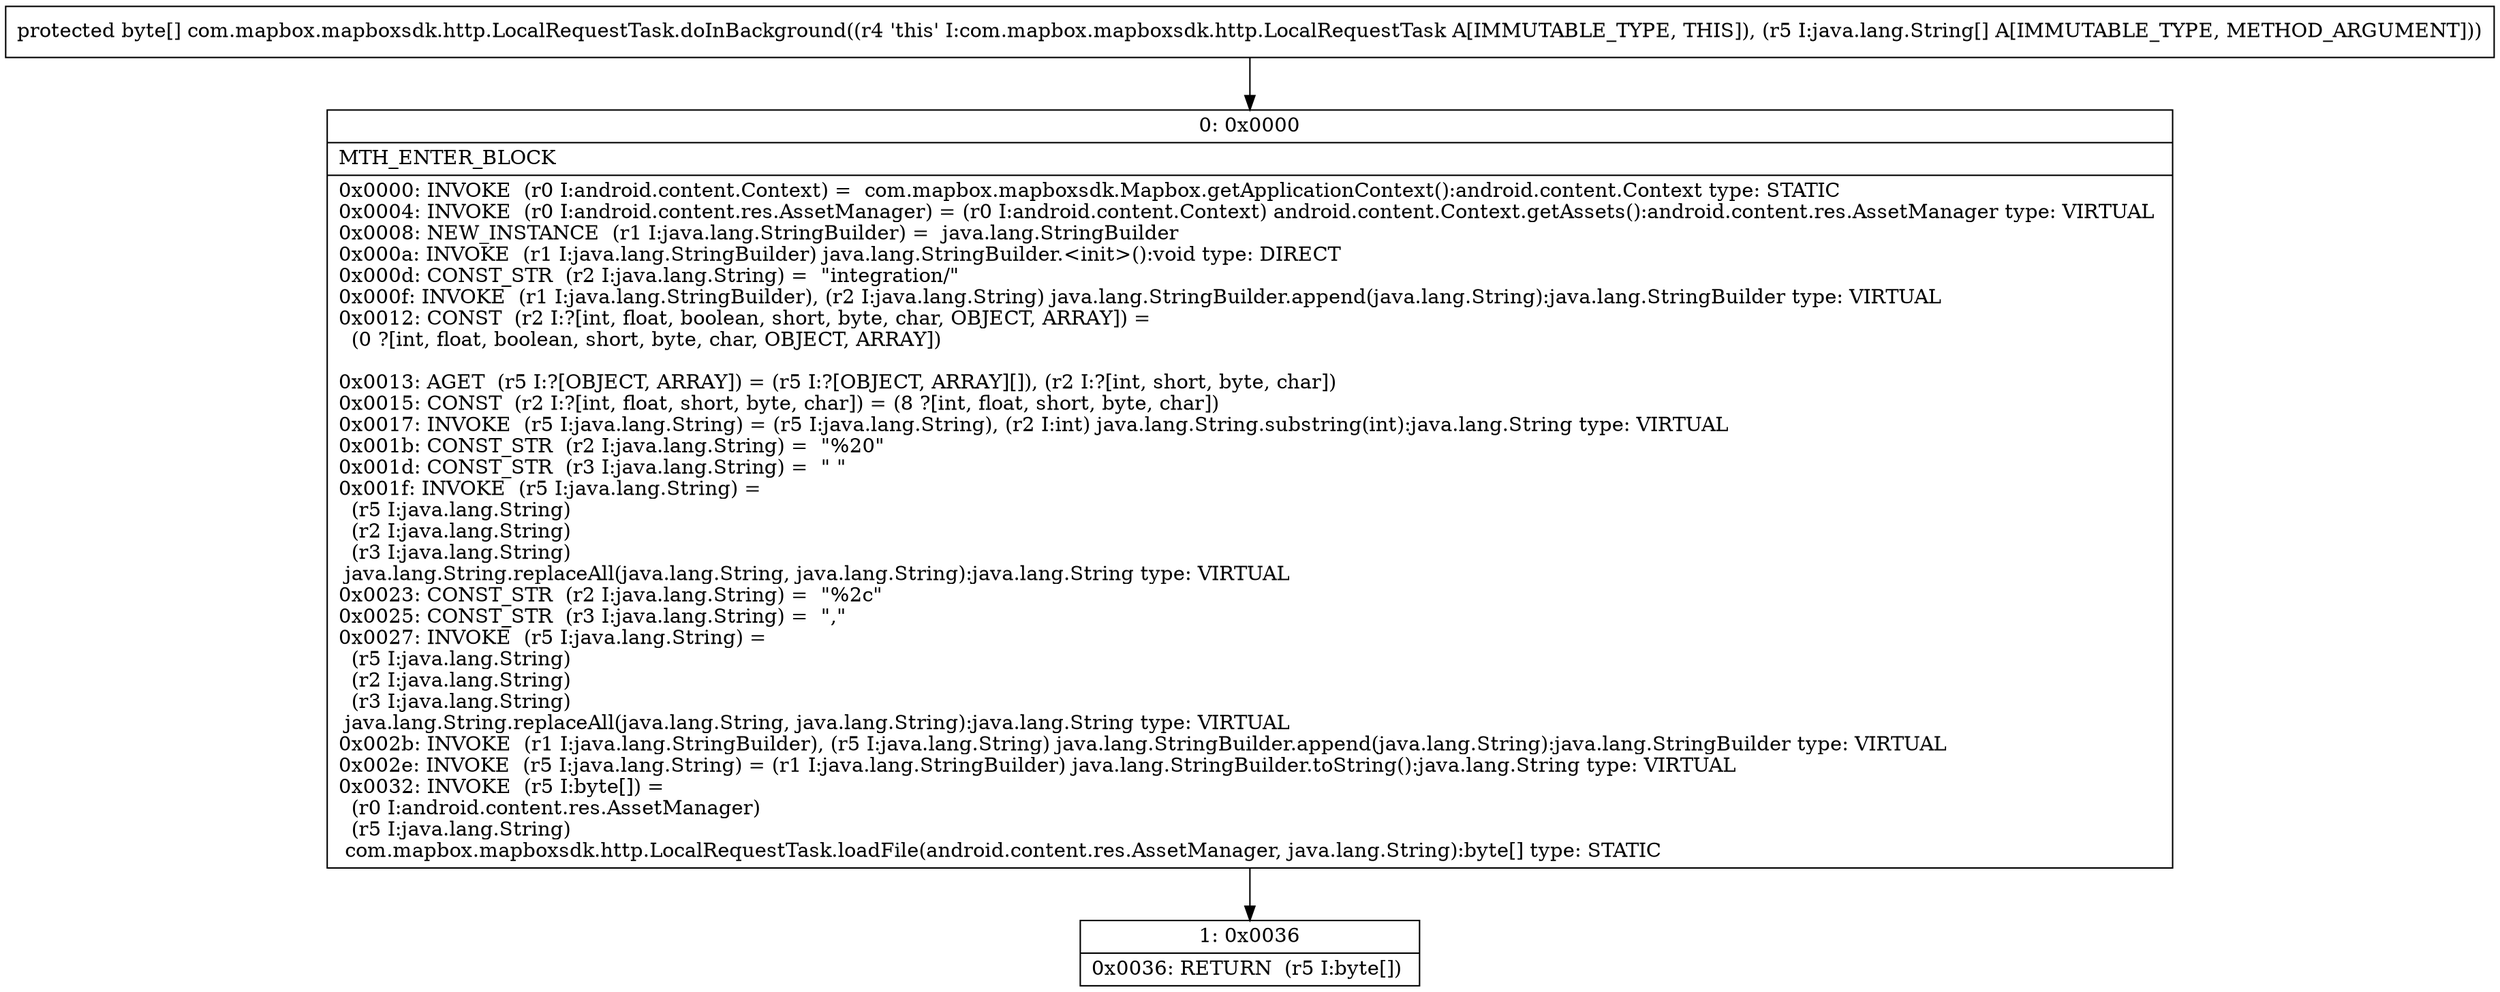 digraph "CFG forcom.mapbox.mapboxsdk.http.LocalRequestTask.doInBackground([Ljava\/lang\/String;)[B" {
Node_0 [shape=record,label="{0\:\ 0x0000|MTH_ENTER_BLOCK\l|0x0000: INVOKE  (r0 I:android.content.Context) =  com.mapbox.mapboxsdk.Mapbox.getApplicationContext():android.content.Context type: STATIC \l0x0004: INVOKE  (r0 I:android.content.res.AssetManager) = (r0 I:android.content.Context) android.content.Context.getAssets():android.content.res.AssetManager type: VIRTUAL \l0x0008: NEW_INSTANCE  (r1 I:java.lang.StringBuilder) =  java.lang.StringBuilder \l0x000a: INVOKE  (r1 I:java.lang.StringBuilder) java.lang.StringBuilder.\<init\>():void type: DIRECT \l0x000d: CONST_STR  (r2 I:java.lang.String) =  \"integration\/\" \l0x000f: INVOKE  (r1 I:java.lang.StringBuilder), (r2 I:java.lang.String) java.lang.StringBuilder.append(java.lang.String):java.lang.StringBuilder type: VIRTUAL \l0x0012: CONST  (r2 I:?[int, float, boolean, short, byte, char, OBJECT, ARRAY]) = \l  (0 ?[int, float, boolean, short, byte, char, OBJECT, ARRAY])\l \l0x0013: AGET  (r5 I:?[OBJECT, ARRAY]) = (r5 I:?[OBJECT, ARRAY][]), (r2 I:?[int, short, byte, char]) \l0x0015: CONST  (r2 I:?[int, float, short, byte, char]) = (8 ?[int, float, short, byte, char]) \l0x0017: INVOKE  (r5 I:java.lang.String) = (r5 I:java.lang.String), (r2 I:int) java.lang.String.substring(int):java.lang.String type: VIRTUAL \l0x001b: CONST_STR  (r2 I:java.lang.String) =  \"%20\" \l0x001d: CONST_STR  (r3 I:java.lang.String) =  \" \" \l0x001f: INVOKE  (r5 I:java.lang.String) = \l  (r5 I:java.lang.String)\l  (r2 I:java.lang.String)\l  (r3 I:java.lang.String)\l java.lang.String.replaceAll(java.lang.String, java.lang.String):java.lang.String type: VIRTUAL \l0x0023: CONST_STR  (r2 I:java.lang.String) =  \"%2c\" \l0x0025: CONST_STR  (r3 I:java.lang.String) =  \",\" \l0x0027: INVOKE  (r5 I:java.lang.String) = \l  (r5 I:java.lang.String)\l  (r2 I:java.lang.String)\l  (r3 I:java.lang.String)\l java.lang.String.replaceAll(java.lang.String, java.lang.String):java.lang.String type: VIRTUAL \l0x002b: INVOKE  (r1 I:java.lang.StringBuilder), (r5 I:java.lang.String) java.lang.StringBuilder.append(java.lang.String):java.lang.StringBuilder type: VIRTUAL \l0x002e: INVOKE  (r5 I:java.lang.String) = (r1 I:java.lang.StringBuilder) java.lang.StringBuilder.toString():java.lang.String type: VIRTUAL \l0x0032: INVOKE  (r5 I:byte[]) = \l  (r0 I:android.content.res.AssetManager)\l  (r5 I:java.lang.String)\l com.mapbox.mapboxsdk.http.LocalRequestTask.loadFile(android.content.res.AssetManager, java.lang.String):byte[] type: STATIC \l}"];
Node_1 [shape=record,label="{1\:\ 0x0036|0x0036: RETURN  (r5 I:byte[]) \l}"];
MethodNode[shape=record,label="{protected byte[] com.mapbox.mapboxsdk.http.LocalRequestTask.doInBackground((r4 'this' I:com.mapbox.mapboxsdk.http.LocalRequestTask A[IMMUTABLE_TYPE, THIS]), (r5 I:java.lang.String[] A[IMMUTABLE_TYPE, METHOD_ARGUMENT])) }"];
MethodNode -> Node_0;
Node_0 -> Node_1;
}

